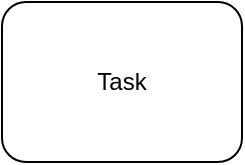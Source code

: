 <mxfile version="12.3.3" type="github" pages="1">
  <diagram id="XIkW7XtZUlfttITx5jqa" name="Page-1">
    <mxGraphModel dx="892" dy="493" grid="1" gridSize="10" guides="1" tooltips="1" connect="1" arrows="1" fold="1" page="1" pageScale="1" pageWidth="827" pageHeight="1169" math="0" shadow="0">
      <root>
        <mxCell id="0"/>
        <mxCell id="1" parent="0"/>
        <mxCell id="RlDnE2wXoxESGNLehrTK-1" value="Task" style="shape=ext;rounded=1;html=1;whiteSpace=wrap;" parent="1" vertex="1">
          <mxGeometry x="50" y="150" width="120" height="80" as="geometry"/>
        </mxCell>
      </root>
    </mxGraphModel>
  </diagram>
</mxfile>
